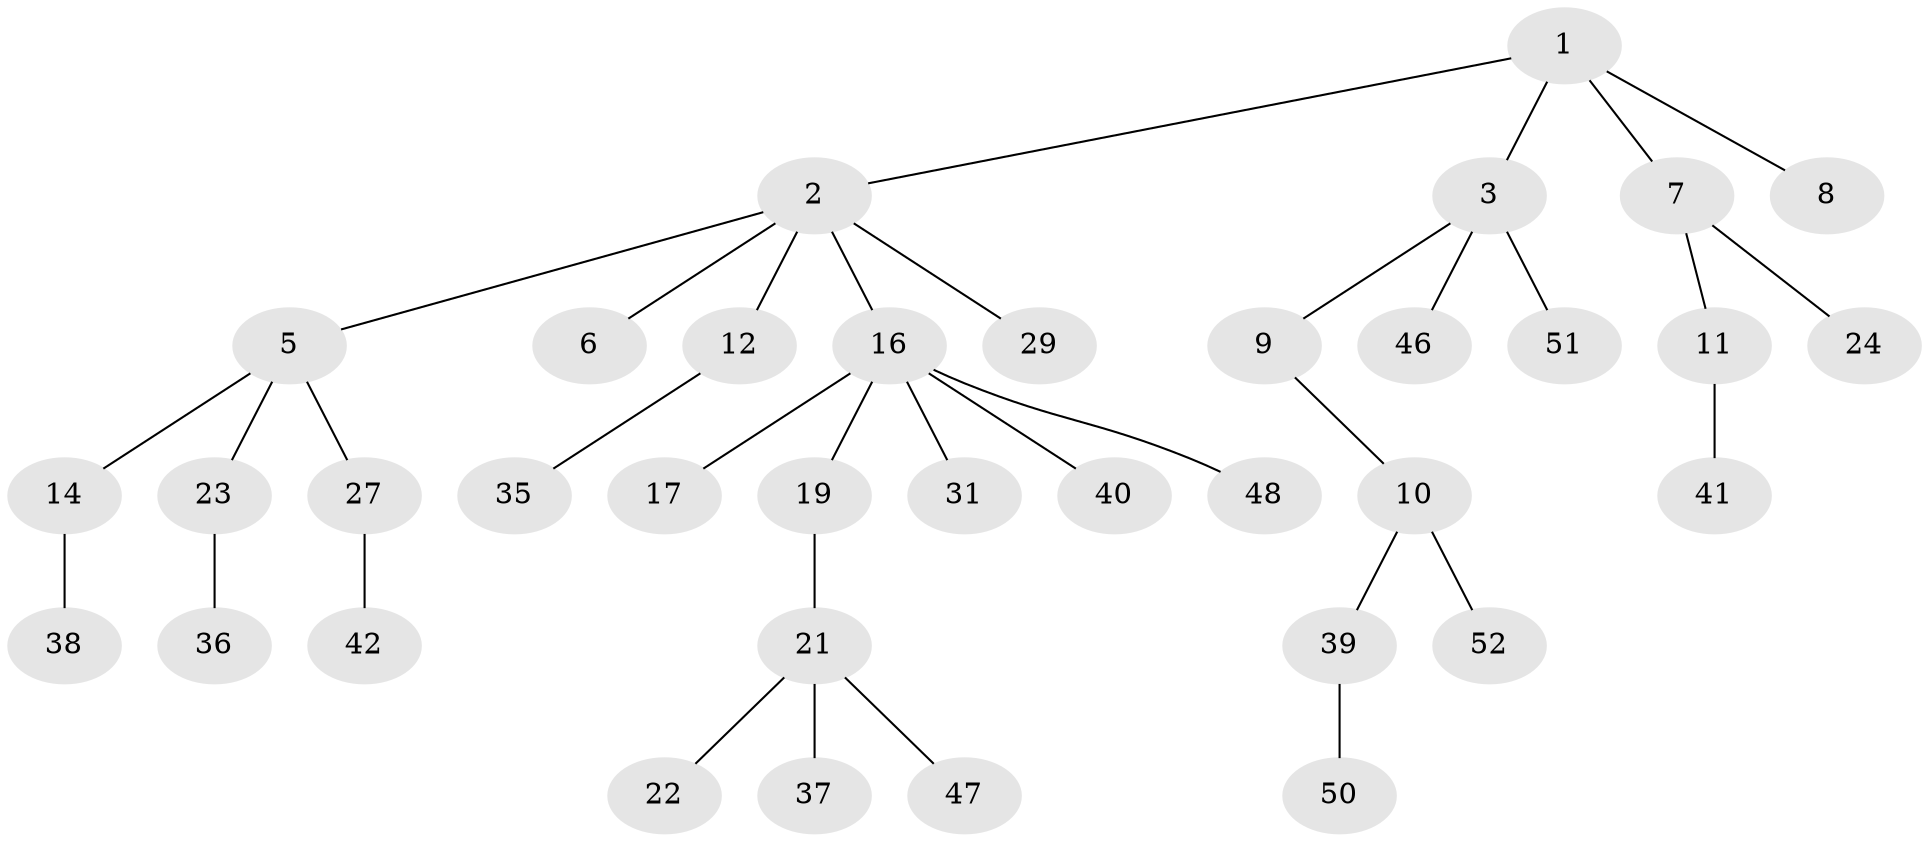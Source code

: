 // Generated by graph-tools (version 1.1) at 2025/52/02/27/25 19:52:13]
// undirected, 36 vertices, 35 edges
graph export_dot {
graph [start="1"]
  node [color=gray90,style=filled];
  1 [super="+15"];
  2 [super="+4"];
  3 [super="+28"];
  5 [super="+13"];
  6;
  7 [super="+44"];
  8;
  9 [super="+30"];
  10 [super="+33"];
  11 [super="+32"];
  12 [super="+34"];
  14;
  16 [super="+20"];
  17 [super="+18"];
  19;
  21 [super="+25"];
  22 [super="+26"];
  23 [super="+43"];
  24;
  27 [super="+49"];
  29;
  31;
  35;
  36;
  37;
  38 [super="+45"];
  39;
  40;
  41;
  42;
  46;
  47;
  48;
  50;
  51;
  52;
  1 -- 2;
  1 -- 3;
  1 -- 7;
  1 -- 8;
  2 -- 16;
  2 -- 29;
  2 -- 12;
  2 -- 5;
  2 -- 6;
  3 -- 9;
  3 -- 46;
  3 -- 51;
  5 -- 14;
  5 -- 27;
  5 -- 23;
  7 -- 11;
  7 -- 24;
  9 -- 10;
  10 -- 39;
  10 -- 52;
  11 -- 41;
  12 -- 35;
  14 -- 38;
  16 -- 17;
  16 -- 19;
  16 -- 40;
  16 -- 48;
  16 -- 31;
  19 -- 21;
  21 -- 22;
  21 -- 47;
  21 -- 37;
  23 -- 36;
  27 -- 42;
  39 -- 50;
}
